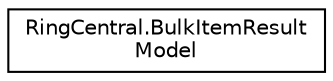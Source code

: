 digraph "Graphical Class Hierarchy"
{
 // LATEX_PDF_SIZE
  edge [fontname="Helvetica",fontsize="10",labelfontname="Helvetica",labelfontsize="10"];
  node [fontname="Helvetica",fontsize="10",shape=record];
  rankdir="LR";
  Node0 [label="RingCentral.BulkItemResult\lModel",height=0.2,width=0.4,color="black", fillcolor="white", style="filled",URL="$classRingCentral_1_1BulkItemResultModel.html",tooltip=" "];
}
